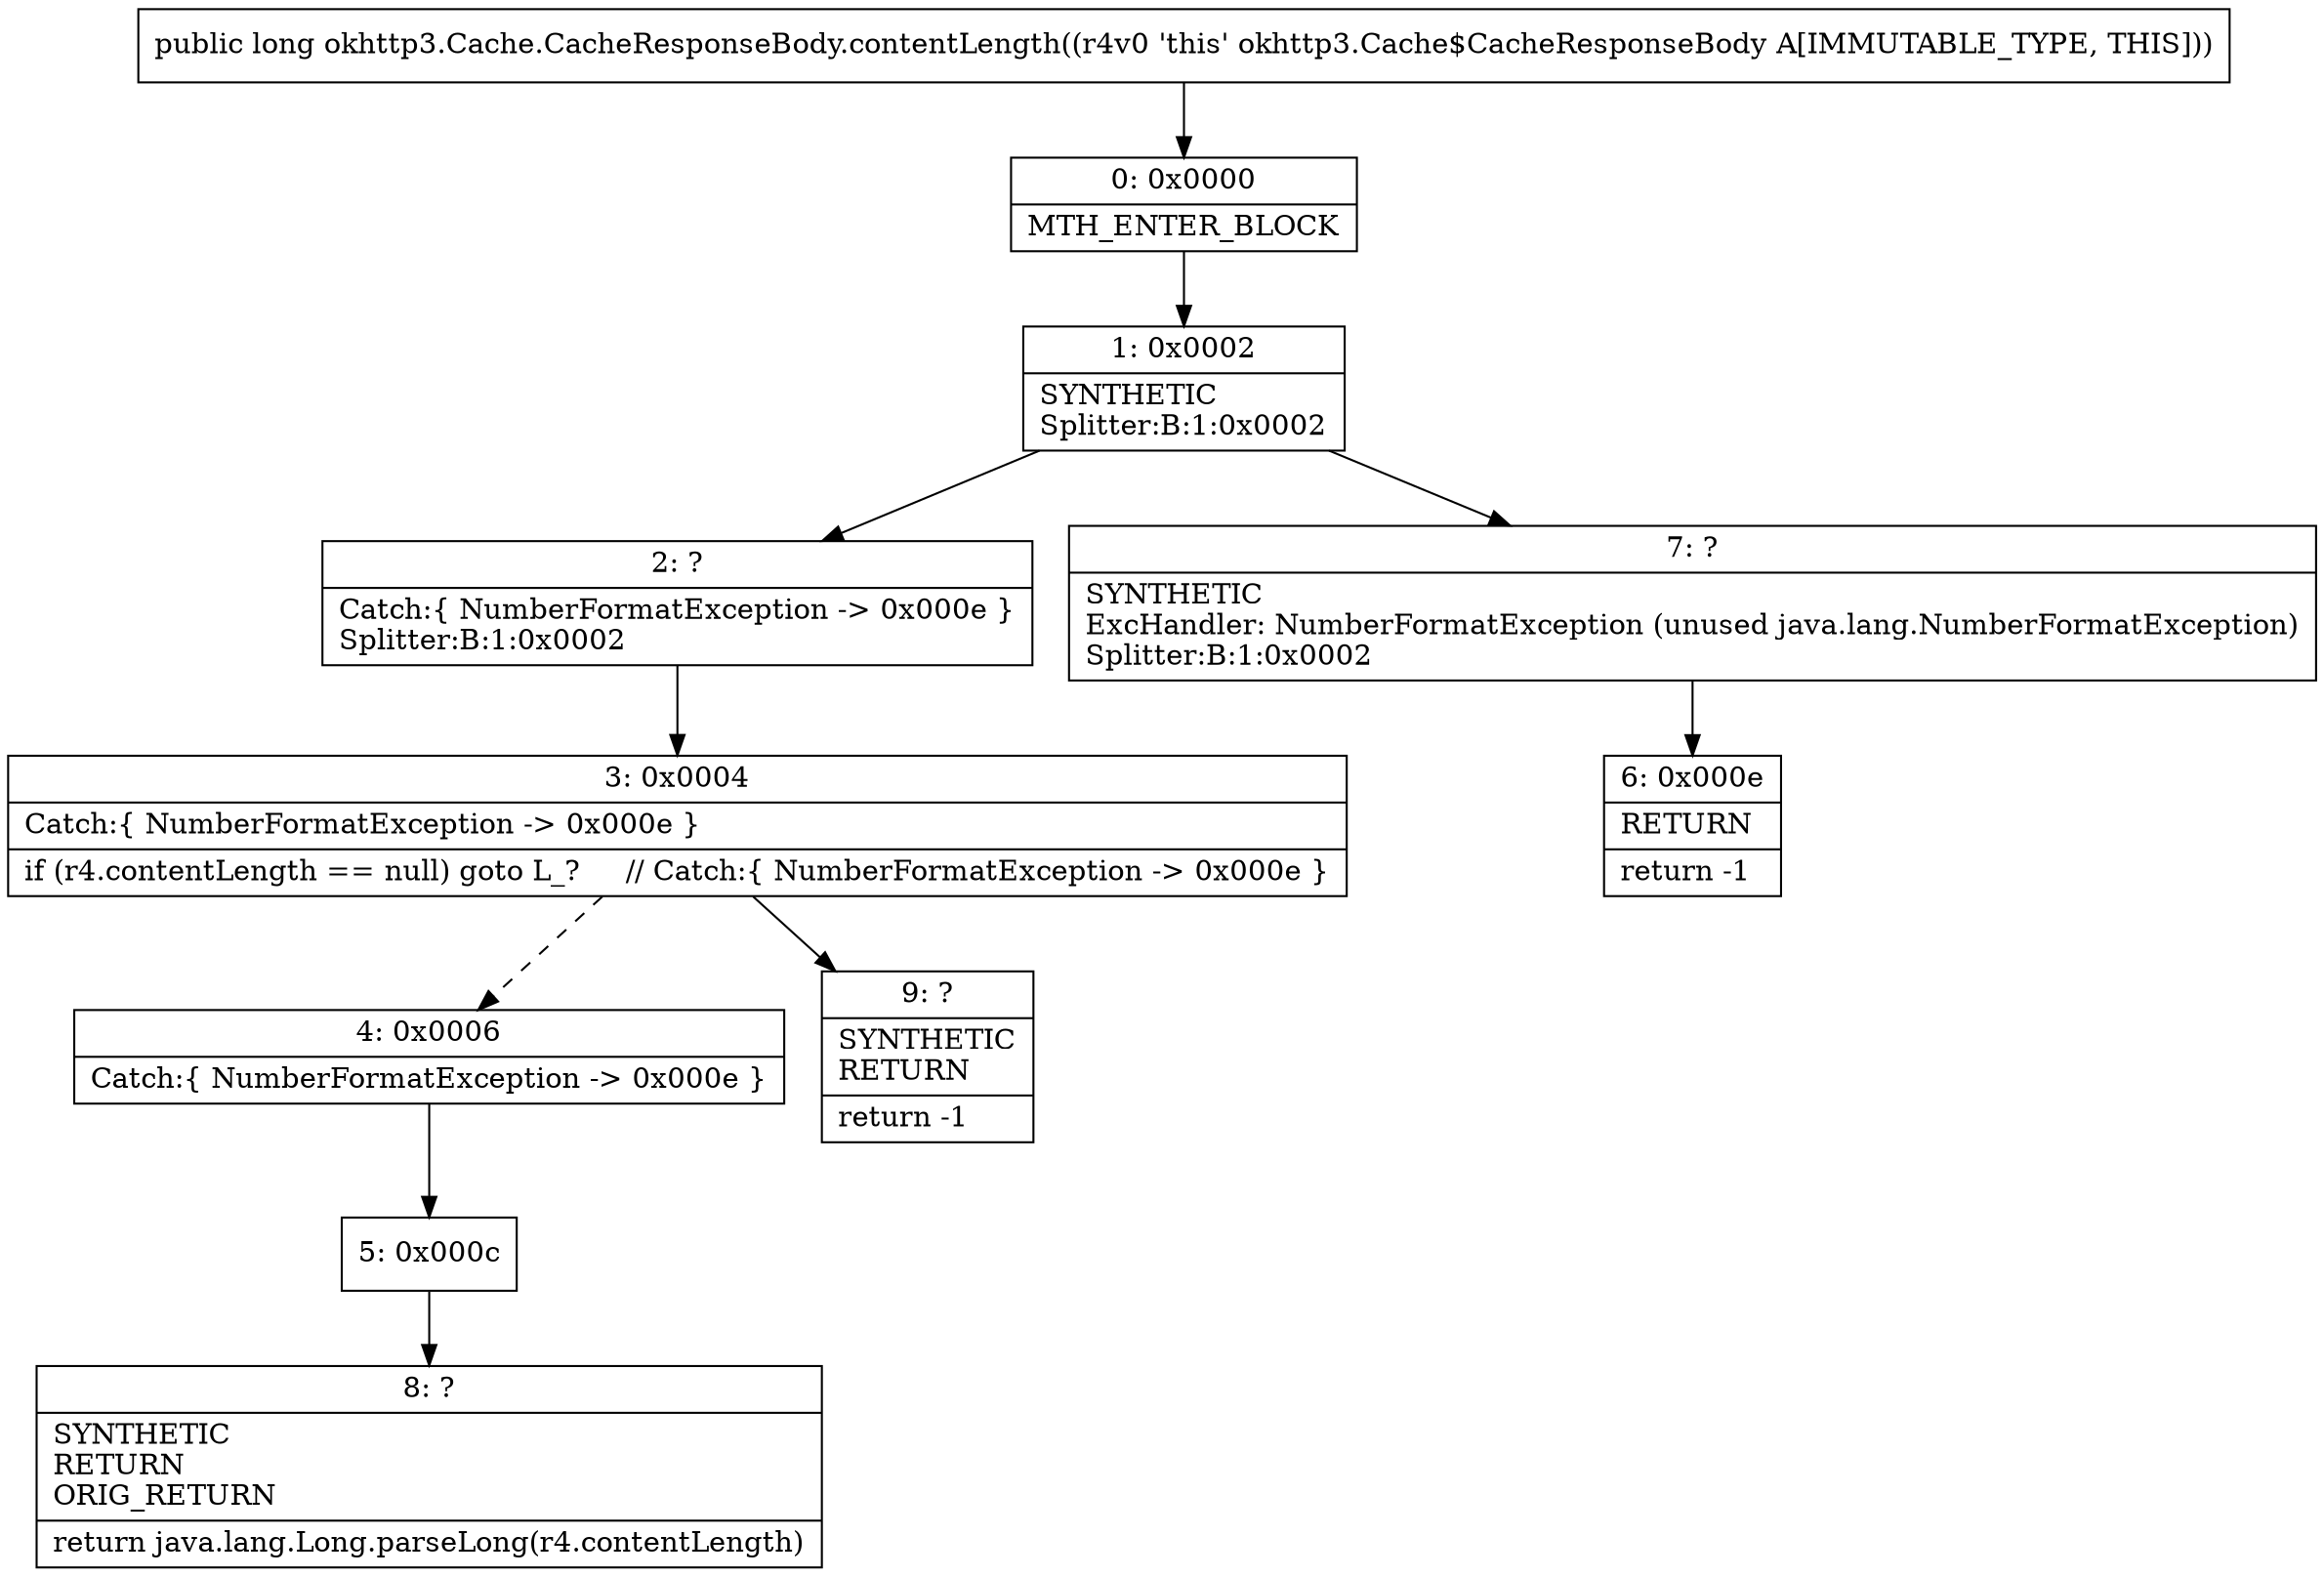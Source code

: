 digraph "CFG forokhttp3.Cache.CacheResponseBody.contentLength()J" {
Node_0 [shape=record,label="{0\:\ 0x0000|MTH_ENTER_BLOCK\l}"];
Node_1 [shape=record,label="{1\:\ 0x0002|SYNTHETIC\lSplitter:B:1:0x0002\l}"];
Node_2 [shape=record,label="{2\:\ ?|Catch:\{ NumberFormatException \-\> 0x000e \}\lSplitter:B:1:0x0002\l}"];
Node_3 [shape=record,label="{3\:\ 0x0004|Catch:\{ NumberFormatException \-\> 0x000e \}\l|if (r4.contentLength == null) goto L_?     \/\/ Catch:\{ NumberFormatException \-\> 0x000e \}\l}"];
Node_4 [shape=record,label="{4\:\ 0x0006|Catch:\{ NumberFormatException \-\> 0x000e \}\l}"];
Node_5 [shape=record,label="{5\:\ 0x000c}"];
Node_6 [shape=record,label="{6\:\ 0x000e|RETURN\l|return \-1\l}"];
Node_7 [shape=record,label="{7\:\ ?|SYNTHETIC\lExcHandler: NumberFormatException (unused java.lang.NumberFormatException)\lSplitter:B:1:0x0002\l}"];
Node_8 [shape=record,label="{8\:\ ?|SYNTHETIC\lRETURN\lORIG_RETURN\l|return java.lang.Long.parseLong(r4.contentLength)\l}"];
Node_9 [shape=record,label="{9\:\ ?|SYNTHETIC\lRETURN\l|return \-1\l}"];
MethodNode[shape=record,label="{public long okhttp3.Cache.CacheResponseBody.contentLength((r4v0 'this' okhttp3.Cache$CacheResponseBody A[IMMUTABLE_TYPE, THIS])) }"];
MethodNode -> Node_0;
Node_0 -> Node_1;
Node_1 -> Node_2;
Node_1 -> Node_7;
Node_2 -> Node_3;
Node_3 -> Node_4[style=dashed];
Node_3 -> Node_9;
Node_4 -> Node_5;
Node_5 -> Node_8;
Node_7 -> Node_6;
}

